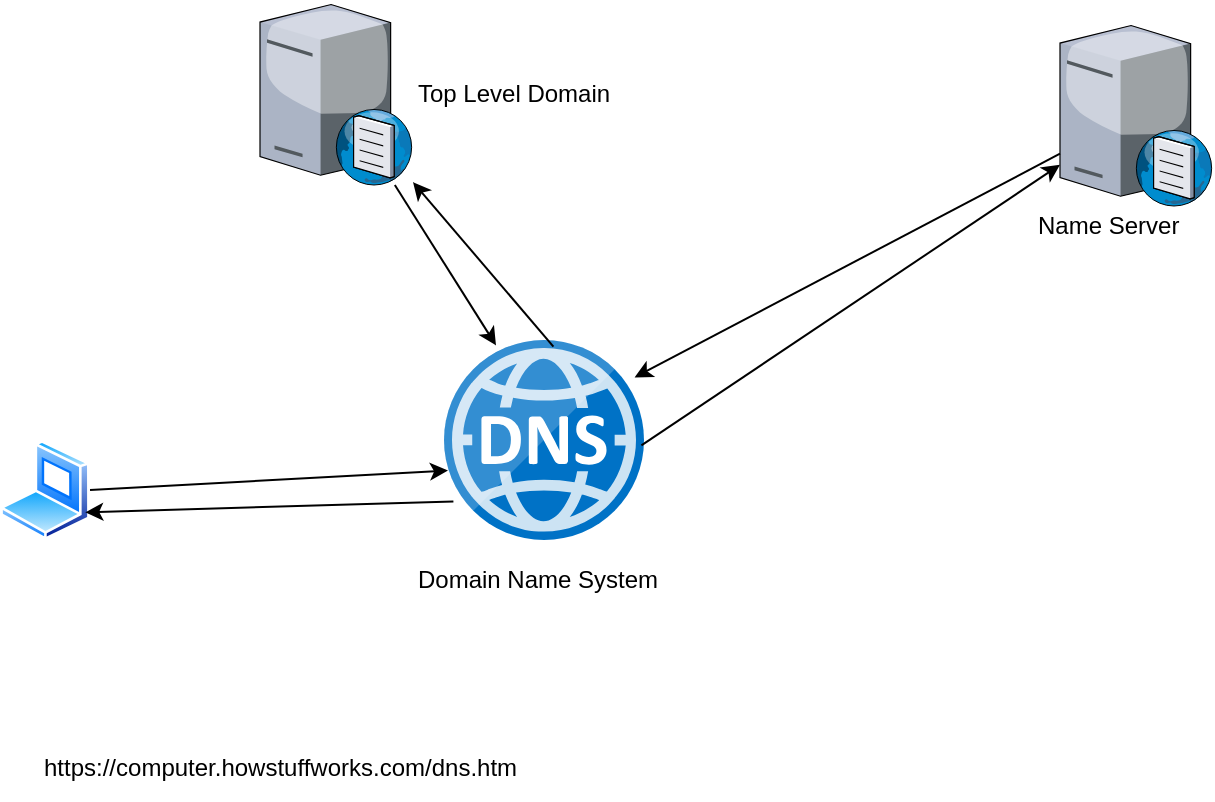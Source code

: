 <mxfile version="11.0.7" type="github"><diagram id="07NNt3R4fXOFwPAqHr_d" name="Page-1"><mxGraphModel dx="782" dy="471" grid="1" gridSize="10" guides="1" tooltips="1" connect="1" arrows="1" fold="1" page="1" pageScale="1" pageWidth="850" pageHeight="1100" math="0" shadow="0"><root><mxCell id="0"/><mxCell id="1" parent="0"/><mxCell id="CTh_WzWBxptzLWjtzpSi-1" value="" style="verticalLabelPosition=bottom;aspect=fixed;html=1;verticalAlign=top;strokeColor=none;align=center;outlineConnect=0;shape=mxgraph.citrix.dns_server;" vertex="1" parent="1"><mxGeometry x="200" y="20" width="76.5" height="92.5" as="geometry"/></mxCell><mxCell id="CTh_WzWBxptzLWjtzpSi-2" value="" style="aspect=fixed;html=1;perimeter=none;align=center;shadow=0;dashed=0;image;fontSize=12;image=img/lib/mscae/DNS.svg;" vertex="1" parent="1"><mxGeometry x="292" y="190" width="100" height="100" as="geometry"/></mxCell><mxCell id="CTh_WzWBxptzLWjtzpSi-10" style="rounded=0;orthogonalLoop=1;jettySize=auto;html=1;exitX=1;exitY=0.5;exitDx=0;exitDy=0;entryX=0.02;entryY=0.653;entryDx=0;entryDy=0;entryPerimeter=0;" edge="1" parent="1" source="CTh_WzWBxptzLWjtzpSi-3" target="CTh_WzWBxptzLWjtzpSi-2"><mxGeometry relative="1" as="geometry"/></mxCell><mxCell id="CTh_WzWBxptzLWjtzpSi-3" value="" style="aspect=fixed;perimeter=ellipsePerimeter;html=1;align=center;shadow=0;dashed=0;spacingTop=3;image;image=img/lib/active_directory/laptop_client.svg;" vertex="1" parent="1"><mxGeometry x="70" y="240" width="45" height="50" as="geometry"/></mxCell><UserObject label="https://computer.howstuffworks.com/dns.htm" link="https://computer.howstuffworks.com/dns.htm" id="CTh_WzWBxptzLWjtzpSi-11"><mxCell style="text;html=1;" vertex="1" parent="1"><mxGeometry x="90" y="390" width="260" height="30" as="geometry"/></mxCell></UserObject><mxCell id="CTh_WzWBxptzLWjtzpSi-12" value="" style="endArrow=classic;html=1;exitX=0.547;exitY=0.033;exitDx=0;exitDy=0;exitPerimeter=0;" edge="1" parent="1" source="CTh_WzWBxptzLWjtzpSi-2" target="CTh_WzWBxptzLWjtzpSi-1"><mxGeometry width="50" height="50" relative="1" as="geometry"><mxPoint x="440" y="160" as="sourcePoint"/><mxPoint x="490" y="110" as="targetPoint"/></mxGeometry></mxCell><mxCell id="CTh_WzWBxptzLWjtzpSi-13" value="Domain Name System&amp;nbsp;" style="text;html=1;resizable=0;points=[];autosize=1;align=left;verticalAlign=top;spacingTop=-4;" vertex="1" parent="1"><mxGeometry x="276.5" y="300" width="140" height="20" as="geometry"/></mxCell><mxCell id="CTh_WzWBxptzLWjtzpSi-14" value="Top Level Domain&amp;nbsp;" style="text;html=1;resizable=0;points=[];autosize=1;align=left;verticalAlign=top;spacingTop=-4;" vertex="1" parent="1"><mxGeometry x="276.5" y="56.5" width="110" height="20" as="geometry"/></mxCell><mxCell id="CTh_WzWBxptzLWjtzpSi-15" value="" style="endArrow=classic;html=1;entryX=0.26;entryY=0.027;entryDx=0;entryDy=0;entryPerimeter=0;" edge="1" parent="1" source="CTh_WzWBxptzLWjtzpSi-1" target="CTh_WzWBxptzLWjtzpSi-2"><mxGeometry width="50" height="50" relative="1" as="geometry"><mxPoint x="460" y="180" as="sourcePoint"/><mxPoint x="510" y="130" as="targetPoint"/></mxGeometry></mxCell><mxCell id="CTh_WzWBxptzLWjtzpSi-17" value="" style="verticalLabelPosition=bottom;aspect=fixed;html=1;verticalAlign=top;strokeColor=none;align=center;outlineConnect=0;shape=mxgraph.citrix.dns_server;" vertex="1" parent="1"><mxGeometry x="600" y="30.5" width="76.5" height="92.5" as="geometry"/></mxCell><mxCell id="CTh_WzWBxptzLWjtzpSi-18" value="" style="endArrow=classic;html=1;exitX=0.987;exitY=0.527;exitDx=0;exitDy=0;exitPerimeter=0;" edge="1" parent="1" source="CTh_WzWBxptzLWjtzpSi-2" target="CTh_WzWBxptzLWjtzpSi-17"><mxGeometry width="50" height="50" relative="1" as="geometry"><mxPoint x="410" y="220" as="sourcePoint"/><mxPoint x="440" y="180" as="targetPoint"/></mxGeometry></mxCell><mxCell id="CTh_WzWBxptzLWjtzpSi-19" value="" style="endArrow=classic;html=1;entryX=0.953;entryY=0.187;entryDx=0;entryDy=0;entryPerimeter=0;" edge="1" parent="1" source="CTh_WzWBxptzLWjtzpSi-17" target="CTh_WzWBxptzLWjtzpSi-2"><mxGeometry width="50" height="50" relative="1" as="geometry"><mxPoint x="620" y="130" as="sourcePoint"/><mxPoint x="640" y="240" as="targetPoint"/></mxGeometry></mxCell><mxCell id="CTh_WzWBxptzLWjtzpSi-20" value="Name Server&amp;nbsp;" style="text;html=1;resizable=0;points=[];autosize=1;align=left;verticalAlign=top;spacingTop=-4;" vertex="1" parent="1"><mxGeometry x="586.5" y="123" width="90" height="20" as="geometry"/></mxCell><mxCell id="CTh_WzWBxptzLWjtzpSi-21" value="" style="endArrow=classic;html=1;exitX=0.047;exitY=0.807;exitDx=0;exitDy=0;exitPerimeter=0;entryX=1;entryY=0.75;entryDx=0;entryDy=0;" edge="1" parent="1" source="CTh_WzWBxptzLWjtzpSi-2" target="CTh_WzWBxptzLWjtzpSi-3"><mxGeometry width="50" height="50" relative="1" as="geometry"><mxPoint x="160" y="350" as="sourcePoint"/><mxPoint x="210" y="300" as="targetPoint"/></mxGeometry></mxCell></root></mxGraphModel></diagram></mxfile>